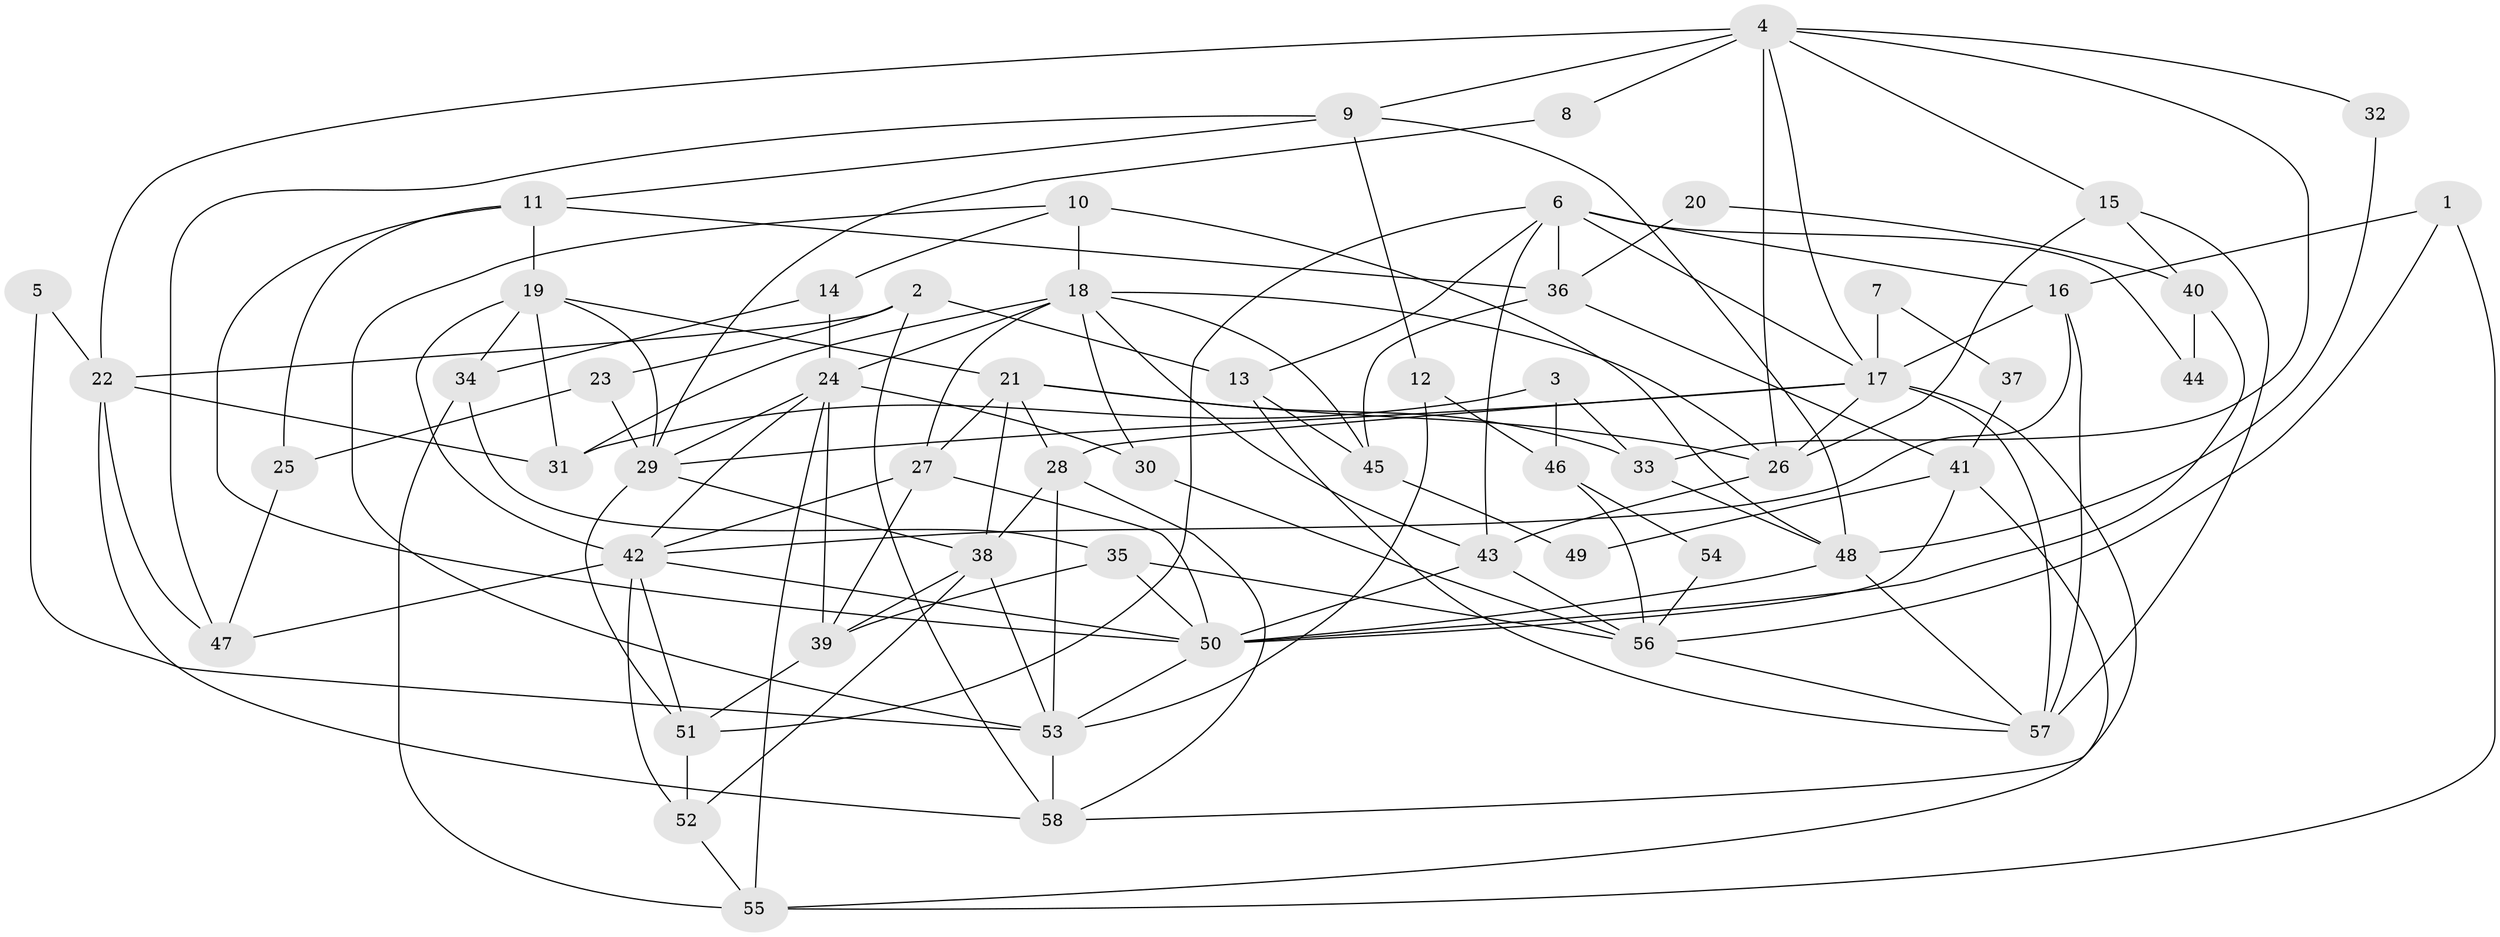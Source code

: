 // original degree distribution, {3: 0.2261904761904762, 4: 0.2976190476190476, 6: 0.09523809523809523, 5: 0.21428571428571427, 2: 0.14285714285714285, 8: 0.011904761904761904, 9: 0.011904761904761904}
// Generated by graph-tools (version 1.1) at 2025/37/03/04/25 23:37:14]
// undirected, 58 vertices, 135 edges
graph export_dot {
  node [color=gray90,style=filled];
  1;
  2;
  3;
  4;
  5;
  6;
  7;
  8;
  9;
  10;
  11;
  12;
  13;
  14;
  15;
  16;
  17;
  18;
  19;
  20;
  21;
  22;
  23;
  24;
  25;
  26;
  27;
  28;
  29;
  30;
  31;
  32;
  33;
  34;
  35;
  36;
  37;
  38;
  39;
  40;
  41;
  42;
  43;
  44;
  45;
  46;
  47;
  48;
  49;
  50;
  51;
  52;
  53;
  54;
  55;
  56;
  57;
  58;
  1 -- 16 [weight=1.0];
  1 -- 55 [weight=1.0];
  1 -- 56 [weight=1.0];
  2 -- 13 [weight=1.0];
  2 -- 22 [weight=1.0];
  2 -- 23 [weight=1.0];
  2 -- 58 [weight=1.0];
  3 -- 31 [weight=1.0];
  3 -- 33 [weight=1.0];
  3 -- 46 [weight=1.0];
  4 -- 8 [weight=1.0];
  4 -- 9 [weight=1.0];
  4 -- 15 [weight=1.0];
  4 -- 17 [weight=1.0];
  4 -- 22 [weight=1.0];
  4 -- 26 [weight=2.0];
  4 -- 32 [weight=1.0];
  4 -- 33 [weight=1.0];
  5 -- 22 [weight=1.0];
  5 -- 53 [weight=1.0];
  6 -- 13 [weight=2.0];
  6 -- 16 [weight=1.0];
  6 -- 17 [weight=1.0];
  6 -- 36 [weight=1.0];
  6 -- 43 [weight=1.0];
  6 -- 44 [weight=2.0];
  6 -- 51 [weight=1.0];
  7 -- 17 [weight=2.0];
  7 -- 37 [weight=1.0];
  8 -- 29 [weight=1.0];
  9 -- 11 [weight=1.0];
  9 -- 12 [weight=1.0];
  9 -- 47 [weight=1.0];
  9 -- 48 [weight=1.0];
  10 -- 14 [weight=1.0];
  10 -- 18 [weight=2.0];
  10 -- 48 [weight=1.0];
  10 -- 53 [weight=1.0];
  11 -- 19 [weight=1.0];
  11 -- 25 [weight=1.0];
  11 -- 36 [weight=1.0];
  11 -- 50 [weight=1.0];
  12 -- 46 [weight=1.0];
  12 -- 53 [weight=1.0];
  13 -- 45 [weight=1.0];
  13 -- 57 [weight=1.0];
  14 -- 24 [weight=1.0];
  14 -- 34 [weight=1.0];
  15 -- 26 [weight=1.0];
  15 -- 40 [weight=1.0];
  15 -- 57 [weight=1.0];
  16 -- 17 [weight=1.0];
  16 -- 42 [weight=1.0];
  16 -- 57 [weight=1.0];
  17 -- 26 [weight=1.0];
  17 -- 28 [weight=1.0];
  17 -- 29 [weight=1.0];
  17 -- 57 [weight=1.0];
  17 -- 58 [weight=1.0];
  18 -- 24 [weight=1.0];
  18 -- 26 [weight=1.0];
  18 -- 27 [weight=1.0];
  18 -- 30 [weight=1.0];
  18 -- 31 [weight=1.0];
  18 -- 43 [weight=1.0];
  18 -- 45 [weight=2.0];
  19 -- 21 [weight=1.0];
  19 -- 29 [weight=1.0];
  19 -- 31 [weight=1.0];
  19 -- 34 [weight=1.0];
  19 -- 42 [weight=1.0];
  20 -- 36 [weight=1.0];
  20 -- 40 [weight=1.0];
  21 -- 26 [weight=1.0];
  21 -- 27 [weight=1.0];
  21 -- 28 [weight=1.0];
  21 -- 33 [weight=1.0];
  21 -- 38 [weight=1.0];
  22 -- 31 [weight=1.0];
  22 -- 47 [weight=1.0];
  22 -- 58 [weight=1.0];
  23 -- 25 [weight=1.0];
  23 -- 29 [weight=1.0];
  24 -- 29 [weight=1.0];
  24 -- 30 [weight=1.0];
  24 -- 39 [weight=1.0];
  24 -- 42 [weight=1.0];
  24 -- 55 [weight=1.0];
  25 -- 47 [weight=1.0];
  26 -- 43 [weight=1.0];
  27 -- 39 [weight=1.0];
  27 -- 42 [weight=1.0];
  27 -- 50 [weight=1.0];
  28 -- 38 [weight=1.0];
  28 -- 53 [weight=1.0];
  28 -- 58 [weight=1.0];
  29 -- 38 [weight=1.0];
  29 -- 51 [weight=1.0];
  30 -- 56 [weight=1.0];
  32 -- 48 [weight=1.0];
  33 -- 48 [weight=1.0];
  34 -- 35 [weight=1.0];
  34 -- 55 [weight=1.0];
  35 -- 39 [weight=1.0];
  35 -- 50 [weight=1.0];
  35 -- 56 [weight=1.0];
  36 -- 41 [weight=1.0];
  36 -- 45 [weight=1.0];
  37 -- 41 [weight=1.0];
  38 -- 39 [weight=1.0];
  38 -- 52 [weight=1.0];
  38 -- 53 [weight=1.0];
  39 -- 51 [weight=2.0];
  40 -- 44 [weight=1.0];
  40 -- 50 [weight=1.0];
  41 -- 49 [weight=1.0];
  41 -- 50 [weight=1.0];
  41 -- 55 [weight=1.0];
  42 -- 47 [weight=1.0];
  42 -- 50 [weight=1.0];
  42 -- 51 [weight=1.0];
  42 -- 52 [weight=1.0];
  43 -- 50 [weight=1.0];
  43 -- 56 [weight=1.0];
  45 -- 49 [weight=1.0];
  46 -- 54 [weight=1.0];
  46 -- 56 [weight=1.0];
  48 -- 50 [weight=1.0];
  48 -- 57 [weight=1.0];
  50 -- 53 [weight=1.0];
  51 -- 52 [weight=1.0];
  52 -- 55 [weight=1.0];
  53 -- 58 [weight=1.0];
  54 -- 56 [weight=1.0];
  56 -- 57 [weight=1.0];
}

